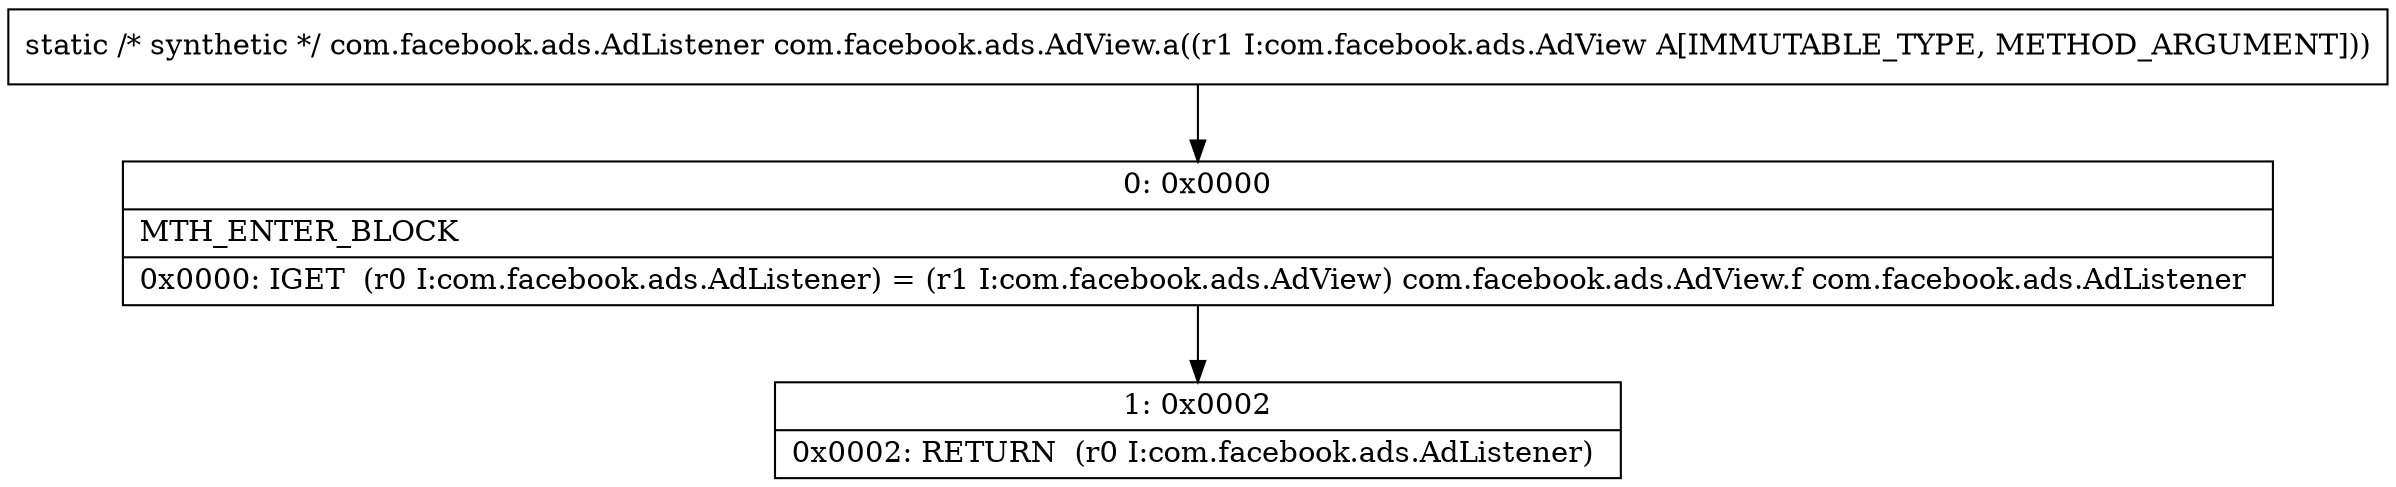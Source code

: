 digraph "CFG forcom.facebook.ads.AdView.a(Lcom\/facebook\/ads\/AdView;)Lcom\/facebook\/ads\/AdListener;" {
Node_0 [shape=record,label="{0\:\ 0x0000|MTH_ENTER_BLOCK\l|0x0000: IGET  (r0 I:com.facebook.ads.AdListener) = (r1 I:com.facebook.ads.AdView) com.facebook.ads.AdView.f com.facebook.ads.AdListener \l}"];
Node_1 [shape=record,label="{1\:\ 0x0002|0x0002: RETURN  (r0 I:com.facebook.ads.AdListener) \l}"];
MethodNode[shape=record,label="{static \/* synthetic *\/ com.facebook.ads.AdListener com.facebook.ads.AdView.a((r1 I:com.facebook.ads.AdView A[IMMUTABLE_TYPE, METHOD_ARGUMENT])) }"];
MethodNode -> Node_0;
Node_0 -> Node_1;
}

